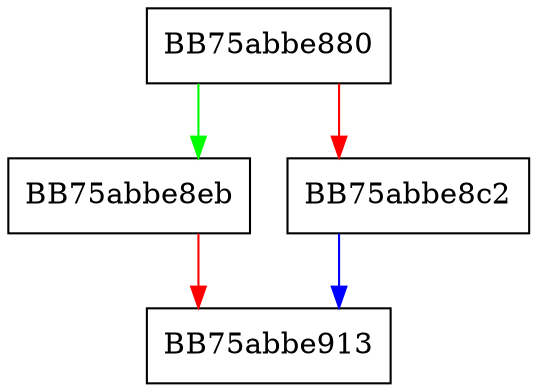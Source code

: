 digraph SSE_cvttps2pi {
  node [shape="box"];
  graph [splines=ortho];
  BB75abbe880 -> BB75abbe8eb [color="green"];
  BB75abbe880 -> BB75abbe8c2 [color="red"];
  BB75abbe8c2 -> BB75abbe913 [color="blue"];
  BB75abbe8eb -> BB75abbe913 [color="red"];
}